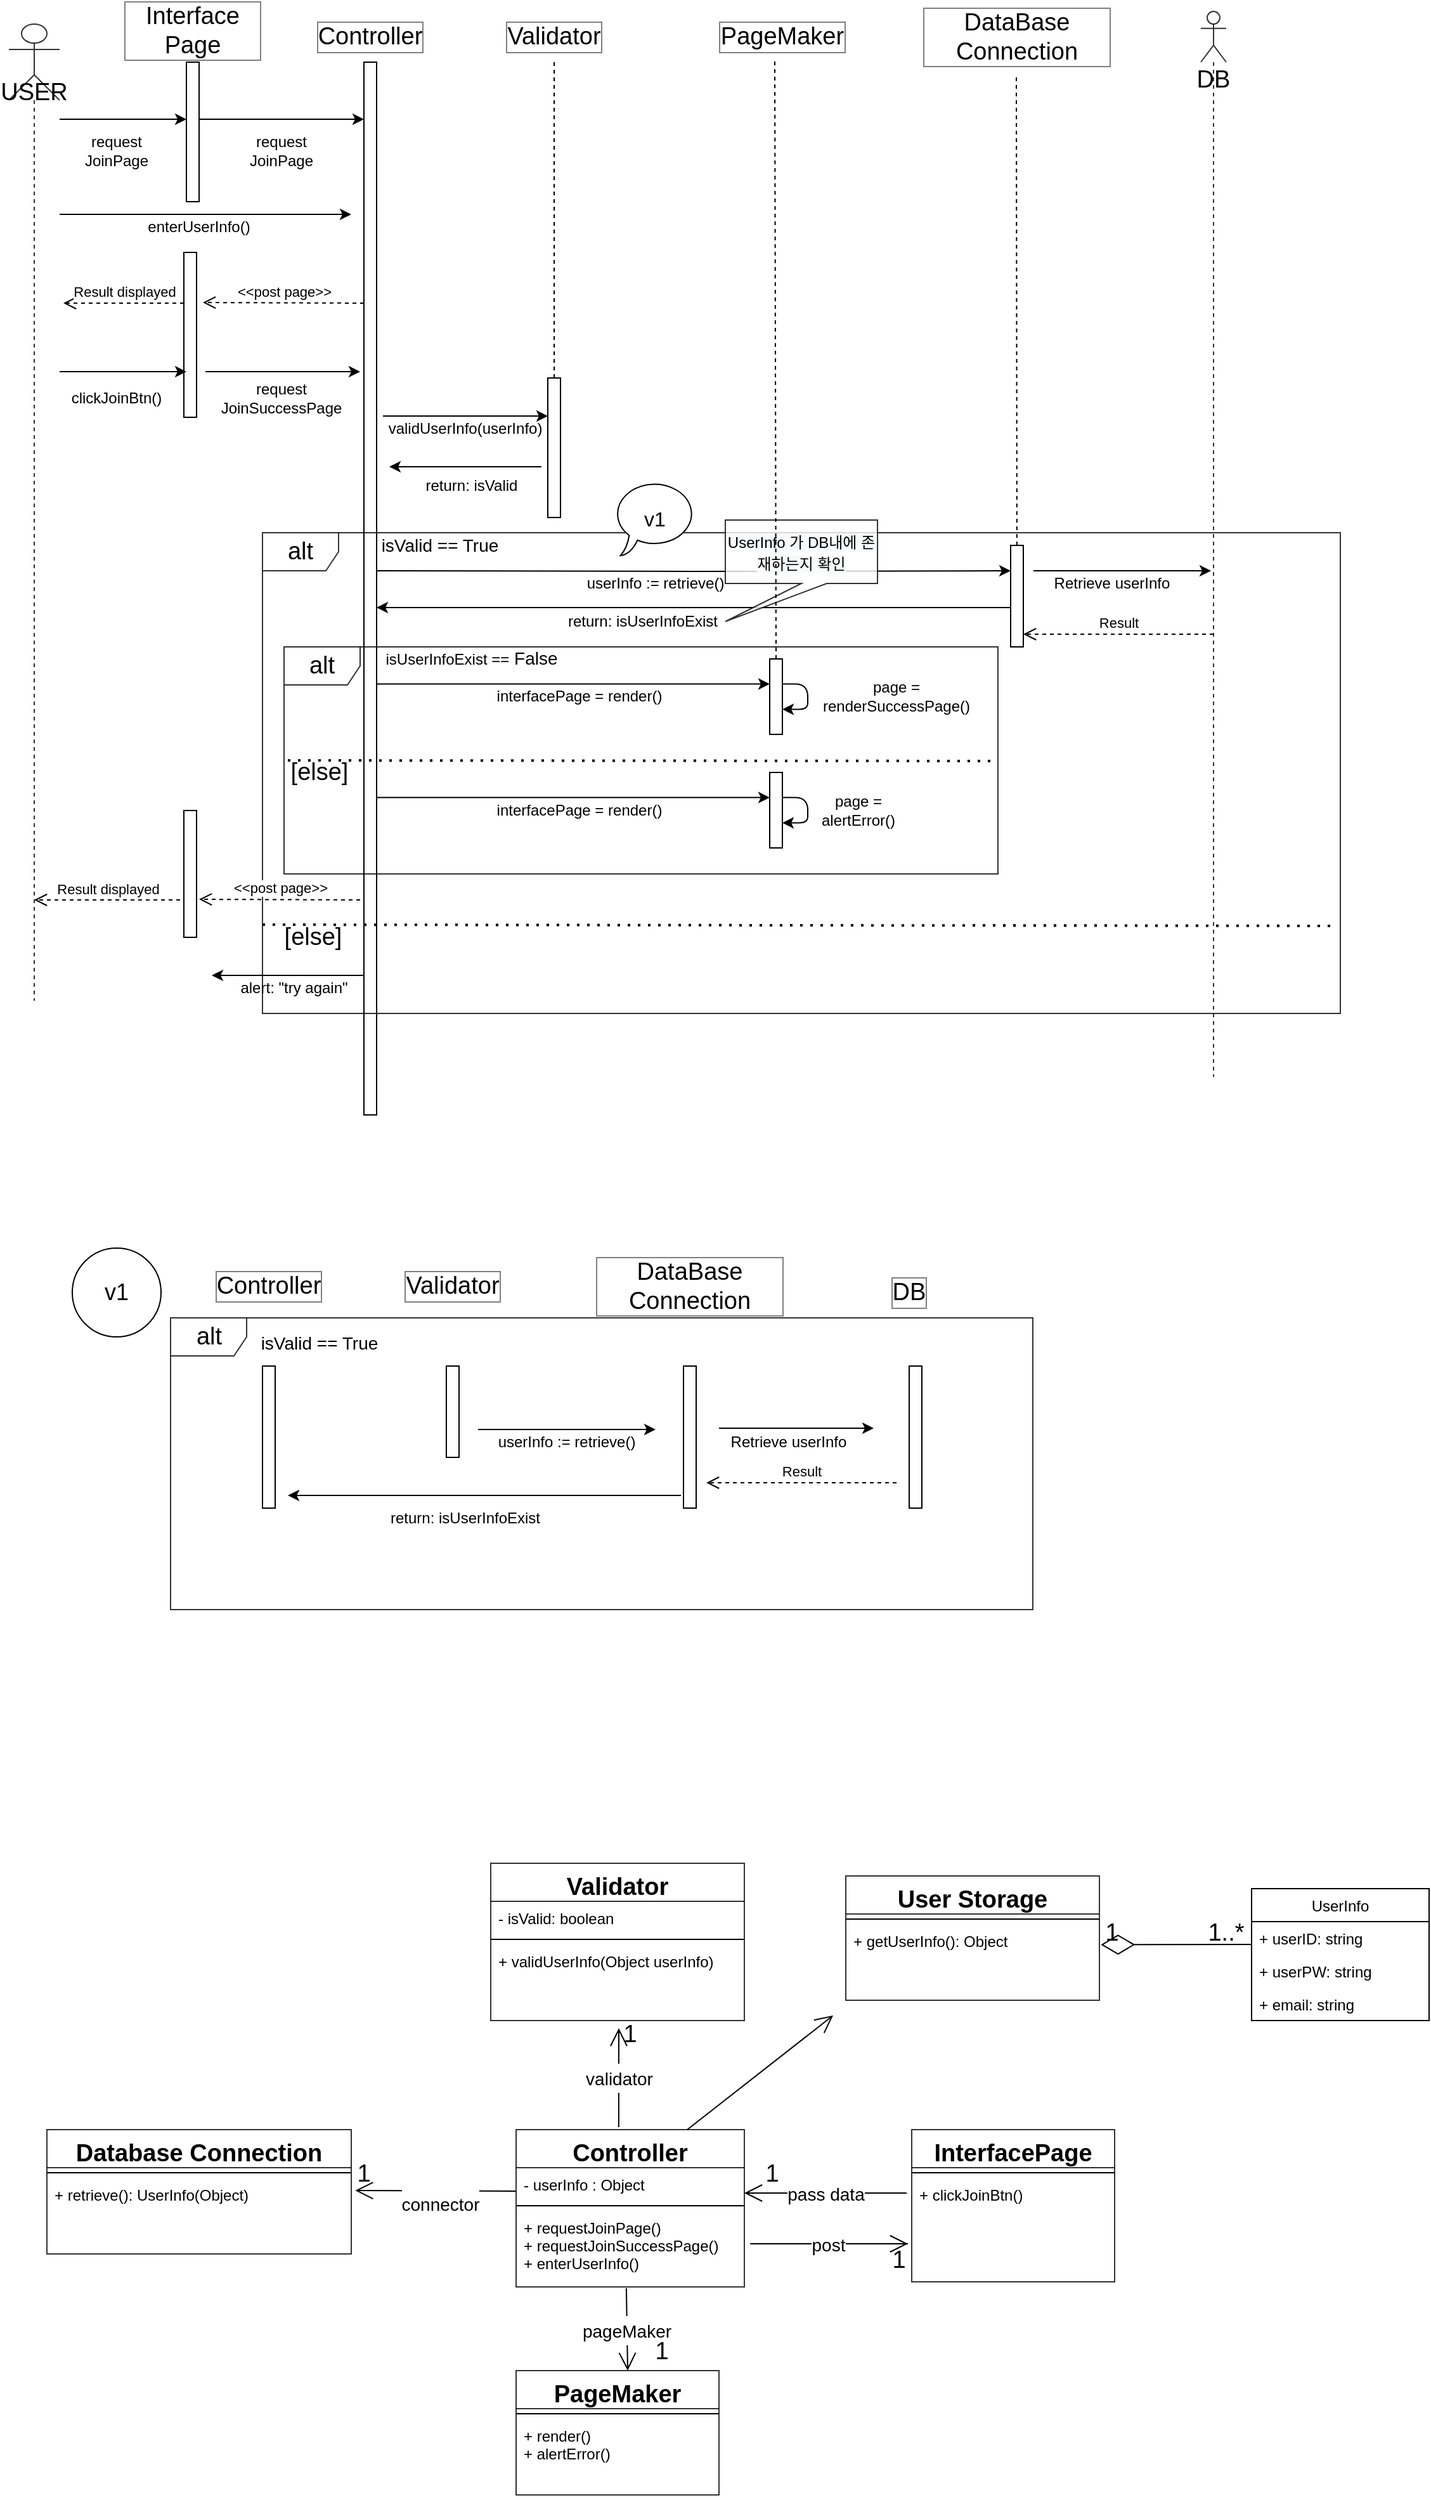 <mxfile version="14.5.10" type="github"><diagram id="iWPFVeb_CXzGx3uGelvi" name="Page-1"><mxGraphModel dx="1580" dy="847" grid="1" gridSize="10" guides="1" tooltips="1" connect="1" arrows="1" fold="1" page="1" pageScale="1" pageWidth="827" pageHeight="1169" math="0" shadow="0"><root><mxCell id="0"/><mxCell id="1" parent="0"/><mxCell id="dKs2saBnuIHzmZo36UOJ-120" value="" style="edgeStyle=orthogonalEdgeStyle;rounded=0;orthogonalLoop=1;jettySize=auto;html=1;" edge="1" parent="1"><mxGeometry relative="1" as="geometry"><mxPoint x="130" y="145" as="sourcePoint"/><mxPoint x="230" y="145" as="targetPoint"/></mxGeometry></mxCell><mxCell id="dKs2saBnuIHzmZo36UOJ-121" value="request JoinPage" style="text;html=1;strokeColor=none;fillColor=none;align=center;verticalAlign=middle;whiteSpace=wrap;rounded=0;" vertex="1" parent="1"><mxGeometry x="140" y="160" width="70" height="20" as="geometry"/></mxCell><mxCell id="dKs2saBnuIHzmZo36UOJ-122" value="" style="rounded=0;whiteSpace=wrap;html=1;" vertex="1" parent="1"><mxGeometry x="230" y="100" width="10" height="110" as="geometry"/></mxCell><mxCell id="dKs2saBnuIHzmZo36UOJ-123" value="Interface Page" style="text;html=1;strokeColor=none;fillColor=none;align=center;verticalAlign=middle;whiteSpace=wrap;rounded=0;opacity=80;labelBorderColor=#808080;fontSize=19;" vertex="1" parent="1"><mxGeometry x="180" y="60" width="110" height="30" as="geometry"/></mxCell><mxCell id="dKs2saBnuIHzmZo36UOJ-124" value="Controller" style="text;html=1;strokeColor=none;fillColor=none;align=center;verticalAlign=middle;whiteSpace=wrap;rounded=0;opacity=80;labelBorderColor=#808080;fontSize=19;" vertex="1" parent="1"><mxGeometry x="315" y="60" width="120" height="40" as="geometry"/></mxCell><mxCell id="dKs2saBnuIHzmZo36UOJ-125" value="Validator" style="text;html=1;strokeColor=none;fillColor=none;align=center;verticalAlign=middle;whiteSpace=wrap;rounded=0;opacity=80;labelBorderColor=#808080;fontSize=19;" vertex="1" parent="1"><mxGeometry x="460" y="60" width="120" height="40" as="geometry"/></mxCell><mxCell id="dKs2saBnuIHzmZo36UOJ-126" value="PageMaker" style="text;html=1;strokeColor=none;fillColor=none;align=center;verticalAlign=middle;whiteSpace=wrap;rounded=0;opacity=80;labelBorderColor=#808080;fontSize=19;" vertex="1" parent="1"><mxGeometry x="640" y="60" width="120" height="40" as="geometry"/></mxCell><mxCell id="dKs2saBnuIHzmZo36UOJ-127" value="DataBase Connection" style="text;html=1;strokeColor=none;fillColor=none;align=center;verticalAlign=middle;whiteSpace=wrap;rounded=0;opacity=80;labelBorderColor=#808080;fontSize=19;" vertex="1" parent="1"><mxGeometry x="810" y="60" width="150" height="40" as="geometry"/></mxCell><mxCell id="dKs2saBnuIHzmZo36UOJ-128" value="" style="edgeStyle=orthogonalEdgeStyle;rounded=0;orthogonalLoop=1;jettySize=auto;html=1;" edge="1" parent="1"><mxGeometry relative="1" as="geometry"><mxPoint x="240" y="145" as="sourcePoint"/><mxPoint x="370" y="145" as="targetPoint"/></mxGeometry></mxCell><mxCell id="dKs2saBnuIHzmZo36UOJ-129" value="request JoinPage" style="text;html=1;strokeColor=none;fillColor=none;align=center;verticalAlign=middle;whiteSpace=wrap;rounded=0;" vertex="1" parent="1"><mxGeometry x="270" y="160" width="70" height="20" as="geometry"/></mxCell><mxCell id="dKs2saBnuIHzmZo36UOJ-130" value="" style="rounded=0;whiteSpace=wrap;html=1;" vertex="1" parent="1"><mxGeometry x="370" y="100" width="10" height="830" as="geometry"/></mxCell><mxCell id="dKs2saBnuIHzmZo36UOJ-131" value="" style="edgeStyle=orthogonalEdgeStyle;rounded=0;orthogonalLoop=1;jettySize=auto;html=1;" edge="1" parent="1"><mxGeometry relative="1" as="geometry"><mxPoint x="130" y="220" as="sourcePoint"/><mxPoint x="360" y="220" as="targetPoint"/></mxGeometry></mxCell><mxCell id="dKs2saBnuIHzmZo36UOJ-132" value="enterUserInfo()" style="text;html=1;strokeColor=none;fillColor=none;align=center;verticalAlign=middle;whiteSpace=wrap;rounded=0;" vertex="1" parent="1"><mxGeometry x="180" y="220" width="120" height="20" as="geometry"/></mxCell><mxCell id="dKs2saBnuIHzmZo36UOJ-133" value="" style="rounded=0;whiteSpace=wrap;html=1;" vertex="1" parent="1"><mxGeometry x="228" y="250" width="10" height="130" as="geometry"/></mxCell><mxCell id="dKs2saBnuIHzmZo36UOJ-134" value="DB" style="shape=umlLifeline;participant=umlActor;perimeter=lifelinePerimeter;whiteSpace=wrap;html=1;container=1;collapsible=0;recursiveResize=0;verticalAlign=top;spacingTop=36;outlineConnect=0;rounded=0;opacity=80;fontSize=19;" vertex="1" parent="1"><mxGeometry x="1030" y="60" width="20" height="840" as="geometry"/></mxCell><mxCell id="dKs2saBnuIHzmZo36UOJ-135" value="&amp;lt;&amp;lt;post page&amp;gt;&amp;gt;" style="html=1;verticalAlign=bottom;endArrow=open;dashed=1;endSize=8;shadow=0;" edge="1" parent="1"><mxGeometry relative="1" as="geometry"><mxPoint x="370" y="290" as="sourcePoint"/><mxPoint x="243" y="289.5" as="targetPoint"/></mxGeometry></mxCell><mxCell id="dKs2saBnuIHzmZo36UOJ-136" value="Result displayed" style="html=1;verticalAlign=bottom;endArrow=open;dashed=1;endSize=8;shadow=0;" edge="1" parent="1"><mxGeometry relative="1" as="geometry"><mxPoint x="228" y="290" as="sourcePoint"/><mxPoint x="133" y="290" as="targetPoint"/></mxGeometry></mxCell><mxCell id="dKs2saBnuIHzmZo36UOJ-137" value="USER" style="shape=umlLifeline;participant=umlActor;perimeter=lifelinePerimeter;whiteSpace=wrap;html=1;container=1;collapsible=0;recursiveResize=0;verticalAlign=top;spacingTop=36;outlineConnect=0;rounded=0;opacity=80;size=60;fontSize=19;" vertex="1" parent="1"><mxGeometry x="90" y="70" width="40" height="770" as="geometry"/></mxCell><mxCell id="dKs2saBnuIHzmZo36UOJ-138" value="" style="rounded=0;whiteSpace=wrap;html=1;" vertex="1" parent="1"><mxGeometry x="515" y="349" width="10" height="110" as="geometry"/></mxCell><mxCell id="dKs2saBnuIHzmZo36UOJ-139" value="" style="edgeStyle=orthogonalEdgeStyle;rounded=0;orthogonalLoop=1;jettySize=auto;html=1;" edge="1" parent="1"><mxGeometry relative="1" as="geometry"><mxPoint x="385" y="379" as="sourcePoint"/><mxPoint x="515" y="379" as="targetPoint"/></mxGeometry></mxCell><mxCell id="dKs2saBnuIHzmZo36UOJ-140" value="validUserInfo(userInfo)" style="text;html=1;strokeColor=none;fillColor=none;align=center;verticalAlign=middle;whiteSpace=wrap;rounded=0;" vertex="1" parent="1"><mxGeometry x="420" y="379" width="60" height="20" as="geometry"/></mxCell><mxCell id="dKs2saBnuIHzmZo36UOJ-141" value="" style="edgeStyle=orthogonalEdgeStyle;rounded=0;orthogonalLoop=1;jettySize=auto;html=1;" edge="1" parent="1"><mxGeometry relative="1" as="geometry"><mxPoint x="510" y="419" as="sourcePoint"/><mxPoint x="390" y="419" as="targetPoint"/></mxGeometry></mxCell><mxCell id="dKs2saBnuIHzmZo36UOJ-142" value="return: isValid" style="text;html=1;strokeColor=none;fillColor=none;align=center;verticalAlign=middle;whiteSpace=wrap;rounded=0;" vertex="1" parent="1"><mxGeometry x="410" y="424" width="90" height="20" as="geometry"/></mxCell><mxCell id="dKs2saBnuIHzmZo36UOJ-143" value="" style="endArrow=none;dashed=1;html=1;entryX=0.5;entryY=1;entryDx=0;entryDy=0;exitX=0.5;exitY=0;exitDx=0;exitDy=0;" edge="1" parent="1" source="dKs2saBnuIHzmZo36UOJ-138" target="dKs2saBnuIHzmZo36UOJ-125"><mxGeometry width="50" height="50" relative="1" as="geometry"><mxPoint x="700" y="400" as="sourcePoint"/><mxPoint x="750" y="350" as="targetPoint"/></mxGeometry></mxCell><mxCell id="dKs2saBnuIHzmZo36UOJ-144" value="alt" style="shape=umlFrame;whiteSpace=wrap;html=1;rounded=0;fontSize=19;opacity=80;" vertex="1" parent="1"><mxGeometry x="290" y="471" width="850" height="379" as="geometry"/></mxCell><mxCell id="dKs2saBnuIHzmZo36UOJ-145" value="" style="edgeStyle=orthogonalEdgeStyle;rounded=0;orthogonalLoop=1;jettySize=auto;html=1;fontSize=14;" edge="1" parent="1"><mxGeometry relative="1" as="geometry"><mxPoint x="880.0" y="530" as="sourcePoint"/><mxPoint x="380" y="530" as="targetPoint"/></mxGeometry></mxCell><mxCell id="dKs2saBnuIHzmZo36UOJ-146" value="" style="rounded=0;whiteSpace=wrap;html=1;" vertex="1" parent="1"><mxGeometry x="880" y="481" width="10" height="80" as="geometry"/></mxCell><mxCell id="dKs2saBnuIHzmZo36UOJ-147" value="" style="edgeStyle=orthogonalEdgeStyle;rounded=0;orthogonalLoop=1;jettySize=auto;html=1;entryX=0;entryY=0.25;entryDx=0;entryDy=0;" edge="1" parent="1" target="dKs2saBnuIHzmZo36UOJ-146"><mxGeometry relative="1" as="geometry"><mxPoint x="380" y="501" as="sourcePoint"/><mxPoint x="510" y="491" as="targetPoint"/></mxGeometry></mxCell><mxCell id="dKs2saBnuIHzmZo36UOJ-148" value="isValid == True" style="text;html=1;strokeColor=none;fillColor=none;align=center;verticalAlign=middle;whiteSpace=wrap;rounded=0;fontSize=14;opacity=80;" vertex="1" parent="1"><mxGeometry x="360" y="481" width="140" as="geometry"/></mxCell><mxCell id="dKs2saBnuIHzmZo36UOJ-149" value="userInfo := retrieve()" style="text;html=1;strokeColor=none;fillColor=none;align=center;verticalAlign=middle;whiteSpace=wrap;rounded=0;" vertex="1" parent="1"><mxGeometry x="540" y="501" width="120" height="20" as="geometry"/></mxCell><mxCell id="dKs2saBnuIHzmZo36UOJ-150" value="return: isUserInfoExist" style="text;html=1;strokeColor=none;fillColor=none;align=center;verticalAlign=middle;whiteSpace=wrap;rounded=0;" vertex="1" parent="1"><mxGeometry x="515" y="531" width="150" height="20" as="geometry"/></mxCell><mxCell id="dKs2saBnuIHzmZo36UOJ-151" value="&#10;&#10;&lt;span style=&quot;color: rgb(0, 0, 0); font-family: helvetica; font-size: 12px; font-style: normal; font-weight: 400; letter-spacing: normal; text-align: center; text-indent: 0px; text-transform: none; word-spacing: 0px; background-color: rgb(248, 249, 250); display: inline; float: none;&quot;&gt;UserInfo 가 DB내에 존재하는지 확인&lt;/span&gt;&#10;&#10;" style="shape=callout;whiteSpace=wrap;html=1;perimeter=calloutPerimeter;rounded=0;fontSize=14;opacity=80;position2=0;" vertex="1" parent="1"><mxGeometry x="655" y="461" width="120" height="80" as="geometry"/></mxCell><mxCell id="dKs2saBnuIHzmZo36UOJ-152" value="" style="endArrow=none;dashed=1;html=1;entryX=0.5;entryY=1;entryDx=0;entryDy=0;" edge="1" parent="1" source="dKs2saBnuIHzmZo36UOJ-146"><mxGeometry width="50" height="50" relative="1" as="geometry"><mxPoint x="884.5" y="290" as="sourcePoint"/><mxPoint x="884.5" y="110" as="targetPoint"/></mxGeometry></mxCell><mxCell id="dKs2saBnuIHzmZo36UOJ-153" value="" style="edgeStyle=orthogonalEdgeStyle;rounded=0;orthogonalLoop=1;jettySize=auto;html=1;" edge="1" parent="1"><mxGeometry relative="1" as="geometry"><mxPoint x="898" y="501" as="sourcePoint"/><mxPoint x="1038" y="501" as="targetPoint"/></mxGeometry></mxCell><mxCell id="dKs2saBnuIHzmZo36UOJ-154" value="Retrieve userInfo" style="text;html=1;strokeColor=none;fillColor=none;align=center;verticalAlign=middle;whiteSpace=wrap;rounded=0;" vertex="1" parent="1"><mxGeometry x="910" y="501" width="100" height="20" as="geometry"/></mxCell><mxCell id="dKs2saBnuIHzmZo36UOJ-155" value="Result" style="html=1;verticalAlign=bottom;endArrow=open;dashed=1;endSize=8;shadow=0;" edge="1" parent="1"><mxGeometry relative="1" as="geometry"><mxPoint x="1040.0" y="551" as="sourcePoint"/><mxPoint x="890.0" y="551" as="targetPoint"/></mxGeometry></mxCell><mxCell id="dKs2saBnuIHzmZo36UOJ-156" value="alt" style="shape=umlFrame;whiteSpace=wrap;html=1;rounded=0;fontSize=19;opacity=80;" vertex="1" parent="1"><mxGeometry x="307" y="561" width="563" height="179" as="geometry"/></mxCell><mxCell id="dKs2saBnuIHzmZo36UOJ-157" value="&lt;span style=&quot;font-size: 12px&quot;&gt;isUserInfoExist ==&lt;/span&gt;&amp;nbsp;False" style="text;html=1;strokeColor=none;fillColor=none;align=center;verticalAlign=middle;whiteSpace=wrap;rounded=0;fontSize=14;opacity=80;" vertex="1" parent="1"><mxGeometry x="375" y="570" width="160" as="geometry"/></mxCell><mxCell id="dKs2saBnuIHzmZo36UOJ-158" value="" style="rounded=0;whiteSpace=wrap;html=1;" vertex="1" parent="1"><mxGeometry x="690" y="570.5" width="10" height="59.5" as="geometry"/></mxCell><mxCell id="dKs2saBnuIHzmZo36UOJ-159" value="" style="endArrow=none;dashed=1;html=1;entryX=0.45;entryY=0.975;entryDx=0;entryDy=0;exitX=0.5;exitY=0;exitDx=0;exitDy=0;entryPerimeter=0;" edge="1" parent="1" source="dKs2saBnuIHzmZo36UOJ-158" target="dKs2saBnuIHzmZo36UOJ-126"><mxGeometry width="50" height="50" relative="1" as="geometry"><mxPoint x="875" y="621.5" as="sourcePoint"/><mxPoint x="695" y="321.5" as="targetPoint"/></mxGeometry></mxCell><mxCell id="dKs2saBnuIHzmZo36UOJ-160" value="" style="edgeStyle=orthogonalEdgeStyle;rounded=0;orthogonalLoop=1;jettySize=auto;html=1;" edge="1" parent="1"><mxGeometry relative="1" as="geometry"><mxPoint x="380" y="590.25" as="sourcePoint"/><mxPoint x="690" y="590.25" as="targetPoint"/><Array as="points"><mxPoint x="620" y="590.25"/><mxPoint x="620" y="590.25"/></Array></mxGeometry></mxCell><mxCell id="dKs2saBnuIHzmZo36UOJ-161" value="interfacePage = render()" style="text;html=1;strokeColor=none;fillColor=none;align=center;verticalAlign=middle;whiteSpace=wrap;rounded=0;" vertex="1" parent="1"><mxGeometry x="470" y="590.25" width="140" height="20" as="geometry"/></mxCell><mxCell id="dKs2saBnuIHzmZo36UOJ-162" value="" style="endArrow=none;dashed=1;html=1;dashPattern=1 3;strokeWidth=2;fontSize=19;" edge="1" parent="1" target="dKs2saBnuIHzmZo36UOJ-156"><mxGeometry width="50" height="50" relative="1" as="geometry"><mxPoint x="310" y="650.5" as="sourcePoint"/><mxPoint x="360" y="600.5" as="targetPoint"/><Array as="points"><mxPoint x="870" y="651"/></Array></mxGeometry></mxCell><mxCell id="dKs2saBnuIHzmZo36UOJ-163" value="" style="rounded=0;whiteSpace=wrap;html=1;" vertex="1" parent="1"><mxGeometry x="690" y="660" width="10" height="59.5" as="geometry"/></mxCell><mxCell id="dKs2saBnuIHzmZo36UOJ-164" value="" style="edgeStyle=orthogonalEdgeStyle;rounded=0;orthogonalLoop=1;jettySize=auto;html=1;" edge="1" parent="1"><mxGeometry relative="1" as="geometry"><mxPoint x="380" y="679.75" as="sourcePoint"/><mxPoint x="690" y="679.75" as="targetPoint"/><Array as="points"><mxPoint x="620" y="679.75"/><mxPoint x="620" y="679.75"/></Array></mxGeometry></mxCell><mxCell id="dKs2saBnuIHzmZo36UOJ-165" value="interfacePage = render()" style="text;html=1;strokeColor=none;fillColor=none;align=center;verticalAlign=middle;whiteSpace=wrap;rounded=0;" vertex="1" parent="1"><mxGeometry x="470" y="679.75" width="140" height="20" as="geometry"/></mxCell><mxCell id="dKs2saBnuIHzmZo36UOJ-166" value="[else]" style="text;html=1;strokeColor=none;fillColor=none;align=center;verticalAlign=middle;whiteSpace=wrap;rounded=0;fontSize=19;opacity=80;" vertex="1" parent="1"><mxGeometry x="315" y="650" width="40" height="20" as="geometry"/></mxCell><mxCell id="dKs2saBnuIHzmZo36UOJ-167" value="" style="endArrow=classic;html=1;fontSize=19;" edge="1" parent="1"><mxGeometry width="50" height="50" relative="1" as="geometry"><mxPoint x="700" y="590.25" as="sourcePoint"/><mxPoint x="700" y="610.25" as="targetPoint"/><Array as="points"><mxPoint x="720" y="590.25"/><mxPoint x="720" y="610.25"/></Array></mxGeometry></mxCell><mxCell id="dKs2saBnuIHzmZo36UOJ-168" value="" style="endArrow=classic;html=1;fontSize=19;" edge="1" parent="1"><mxGeometry width="50" height="50" relative="1" as="geometry"><mxPoint x="700" y="679.75" as="sourcePoint"/><mxPoint x="700" y="699.75" as="targetPoint"/><Array as="points"><mxPoint x="720" y="679.75"/><mxPoint x="720" y="699.75"/></Array></mxGeometry></mxCell><mxCell id="dKs2saBnuIHzmZo36UOJ-169" value="page = renderSuccessPage()" style="text;html=1;strokeColor=none;fillColor=none;align=center;verticalAlign=middle;whiteSpace=wrap;rounded=0;" vertex="1" parent="1"><mxGeometry x="750" y="590.25" width="80" height="20" as="geometry"/></mxCell><mxCell id="dKs2saBnuIHzmZo36UOJ-170" value="page = alertError()" style="text;html=1;strokeColor=none;fillColor=none;align=center;verticalAlign=middle;whiteSpace=wrap;rounded=0;" vertex="1" parent="1"><mxGeometry x="720" y="679.75" width="80" height="20" as="geometry"/></mxCell><mxCell id="dKs2saBnuIHzmZo36UOJ-171" value="" style="edgeStyle=orthogonalEdgeStyle;rounded=0;orthogonalLoop=1;jettySize=auto;html=1;" edge="1" parent="1"><mxGeometry relative="1" as="geometry"><mxPoint x="130" y="344" as="sourcePoint"/><mxPoint x="230" y="344" as="targetPoint"/></mxGeometry></mxCell><mxCell id="dKs2saBnuIHzmZo36UOJ-172" value="clickJoinBtn()" style="text;html=1;strokeColor=none;fillColor=none;align=center;verticalAlign=middle;whiteSpace=wrap;rounded=0;" vertex="1" parent="1"><mxGeometry x="120" y="355" width="110" height="20" as="geometry"/></mxCell><mxCell id="dKs2saBnuIHzmZo36UOJ-173" value="" style="edgeStyle=orthogonalEdgeStyle;rounded=0;orthogonalLoop=1;jettySize=auto;html=1;entryX=-0.3;entryY=0.332;entryDx=0;entryDy=0;entryPerimeter=0;" edge="1" parent="1"><mxGeometry relative="1" as="geometry"><mxPoint x="245" y="344" as="sourcePoint"/><mxPoint x="367" y="344" as="targetPoint"/><Array as="points"><mxPoint x="310" y="344"/><mxPoint x="310" y="344"/></Array></mxGeometry></mxCell><mxCell id="dKs2saBnuIHzmZo36UOJ-174" value="request JoinSuccessPage" style="text;html=1;strokeColor=none;fillColor=none;align=center;verticalAlign=middle;whiteSpace=wrap;rounded=0;" vertex="1" parent="1"><mxGeometry x="260" y="355" width="90" height="20" as="geometry"/></mxCell><mxCell id="dKs2saBnuIHzmZo36UOJ-175" value="" style="endArrow=none;dashed=1;html=1;dashPattern=1 3;strokeWidth=2;fontSize=19;" edge="1" parent="1"><mxGeometry width="50" height="50" relative="1" as="geometry"><mxPoint x="290" y="780" as="sourcePoint"/><mxPoint x="850.0" y="780.5" as="targetPoint"/><Array as="points"><mxPoint x="1140" y="781"/></Array></mxGeometry></mxCell><mxCell id="dKs2saBnuIHzmZo36UOJ-176" value="[else]" style="text;html=1;strokeColor=none;fillColor=none;align=center;verticalAlign=middle;whiteSpace=wrap;rounded=0;fontSize=19;opacity=80;" vertex="1" parent="1"><mxGeometry x="310" y="780" width="40" height="20" as="geometry"/></mxCell><mxCell id="dKs2saBnuIHzmZo36UOJ-177" value="" style="edgeStyle=orthogonalEdgeStyle;rounded=0;orthogonalLoop=1;jettySize=auto;html=1;" edge="1" parent="1"><mxGeometry relative="1" as="geometry"><mxPoint x="370" y="820" as="sourcePoint"/><mxPoint x="250" y="820" as="targetPoint"/></mxGeometry></mxCell><mxCell id="dKs2saBnuIHzmZo36UOJ-178" value="alert: &quot;try again&quot;" style="text;html=1;strokeColor=none;fillColor=none;align=center;verticalAlign=middle;whiteSpace=wrap;rounded=0;" vertex="1" parent="1"><mxGeometry x="270" y="820" width="90" height="20" as="geometry"/></mxCell><mxCell id="dKs2saBnuIHzmZo36UOJ-179" value="" style="rounded=0;whiteSpace=wrap;html=1;" vertex="1" parent="1"><mxGeometry x="228" y="690" width="10" height="100" as="geometry"/></mxCell><mxCell id="dKs2saBnuIHzmZo36UOJ-180" value="&amp;lt;&amp;lt;post page&amp;gt;&amp;gt;" style="html=1;verticalAlign=bottom;endArrow=open;dashed=1;endSize=8;shadow=0;" edge="1" parent="1"><mxGeometry relative="1" as="geometry"><mxPoint x="367" y="760.5" as="sourcePoint"/><mxPoint x="240" y="760" as="targetPoint"/></mxGeometry></mxCell><mxCell id="dKs2saBnuIHzmZo36UOJ-181" value="Result displayed" style="html=1;verticalAlign=bottom;endArrow=open;dashed=1;endSize=8;shadow=0;" edge="1" parent="1" target="dKs2saBnuIHzmZo36UOJ-137"><mxGeometry relative="1" as="geometry"><mxPoint x="225" y="760.5" as="sourcePoint"/><mxPoint x="130" y="760.5" as="targetPoint"/></mxGeometry></mxCell><mxCell id="dKs2saBnuIHzmZo36UOJ-182" value="Controller" style="swimlane;fontStyle=1;align=center;verticalAlign=top;childLayout=stackLayout;horizontal=1;startSize=30;horizontalStack=0;resizeParent=1;resizeParentMax=0;resizeLast=0;collapsible=1;marginBottom=0;rounded=0;fontSize=19;opacity=80;" vertex="1" parent="1"><mxGeometry x="490" y="1730" width="180" height="124" as="geometry"><mxRectangle x="550" y="1200" width="50" height="30" as="alternateBounds"/></mxGeometry></mxCell><mxCell id="dKs2saBnuIHzmZo36UOJ-183" value="- userInfo : Object" style="text;strokeColor=none;fillColor=none;align=left;verticalAlign=top;spacingLeft=4;spacingRight=4;overflow=hidden;rotatable=0;points=[[0,0.5],[1,0.5]];portConstraint=eastwest;" vertex="1" parent="dKs2saBnuIHzmZo36UOJ-182"><mxGeometry y="30" width="180" height="26" as="geometry"/></mxCell><mxCell id="dKs2saBnuIHzmZo36UOJ-184" value="" style="line;strokeWidth=1;fillColor=none;align=left;verticalAlign=middle;spacingTop=-1;spacingLeft=3;spacingRight=3;rotatable=0;labelPosition=right;points=[];portConstraint=eastwest;" vertex="1" parent="dKs2saBnuIHzmZo36UOJ-182"><mxGeometry y="56" width="180" height="8" as="geometry"/></mxCell><mxCell id="dKs2saBnuIHzmZo36UOJ-185" value="+ requestJoinPage()&#10;+ requestJoinSuccessPage()&#10;+ enterUserInfo()" style="text;strokeColor=none;fillColor=none;align=left;verticalAlign=top;spacingLeft=4;spacingRight=4;overflow=hidden;rotatable=0;points=[[0,0.5],[1,0.5]];portConstraint=eastwest;" vertex="1" parent="dKs2saBnuIHzmZo36UOJ-182"><mxGeometry y="64" width="180" height="60" as="geometry"/></mxCell><mxCell id="dKs2saBnuIHzmZo36UOJ-186" value="InterfacePage" style="swimlane;fontStyle=1;align=center;verticalAlign=top;childLayout=stackLayout;horizontal=1;startSize=30;horizontalStack=0;resizeParent=1;resizeParentMax=0;resizeLast=0;collapsible=1;marginBottom=0;rounded=0;fontSize=19;opacity=80;" vertex="1" parent="1"><mxGeometry x="802" y="1730" width="160" height="120" as="geometry"><mxRectangle x="550" y="1200" width="50" height="30" as="alternateBounds"/></mxGeometry></mxCell><mxCell id="dKs2saBnuIHzmZo36UOJ-187" value="&lt;font style=&quot;font-size: 14px&quot;&gt;pass data&lt;/font&gt;" style="endArrow=open;endFill=1;endSize=12;html=1;fontSize=19;exitX=0.444;exitY=-0.016;exitDx=0;exitDy=0;exitPerimeter=0;entryX=1;entryY=0.769;entryDx=0;entryDy=0;entryPerimeter=0;" edge="1" parent="dKs2saBnuIHzmZo36UOJ-186" target="dKs2saBnuIHzmZo36UOJ-183"><mxGeometry width="160" relative="1" as="geometry"><mxPoint x="-3.96" y="49.996" as="sourcePoint"/><mxPoint x="-4" y="-30" as="targetPoint"/></mxGeometry></mxCell><mxCell id="dKs2saBnuIHzmZo36UOJ-188" value="" style="line;strokeWidth=1;fillColor=none;align=left;verticalAlign=middle;spacingTop=-1;spacingLeft=3;spacingRight=3;rotatable=0;labelPosition=right;points=[];portConstraint=eastwest;" vertex="1" parent="dKs2saBnuIHzmZo36UOJ-186"><mxGeometry y="30" width="160" height="8" as="geometry"/></mxCell><mxCell id="dKs2saBnuIHzmZo36UOJ-189" value="+ clickJoinBtn()" style="text;strokeColor=none;fillColor=none;align=left;verticalAlign=top;spacingLeft=4;spacingRight=4;overflow=hidden;rotatable=0;points=[[0,0.5],[1,0.5]];portConstraint=eastwest;" vertex="1" parent="dKs2saBnuIHzmZo36UOJ-186"><mxGeometry y="38" width="160" height="82" as="geometry"/></mxCell><mxCell id="dKs2saBnuIHzmZo36UOJ-190" value="PageMaker" style="swimlane;fontStyle=1;align=center;verticalAlign=top;childLayout=stackLayout;horizontal=1;startSize=30;horizontalStack=0;resizeParent=1;resizeParentMax=0;resizeLast=0;collapsible=1;marginBottom=0;rounded=0;fontSize=19;opacity=80;" vertex="1" parent="1"><mxGeometry x="490" y="1920" width="160" height="98" as="geometry"><mxRectangle x="550" y="1200" width="50" height="30" as="alternateBounds"/></mxGeometry></mxCell><mxCell id="dKs2saBnuIHzmZo36UOJ-191" value="" style="line;strokeWidth=1;fillColor=none;align=left;verticalAlign=middle;spacingTop=-1;spacingLeft=3;spacingRight=3;rotatable=0;labelPosition=right;points=[];portConstraint=eastwest;" vertex="1" parent="dKs2saBnuIHzmZo36UOJ-190"><mxGeometry y="30" width="160" height="8" as="geometry"/></mxCell><mxCell id="dKs2saBnuIHzmZo36UOJ-192" value="+ render()&#10;+ alertError()" style="text;strokeColor=none;fillColor=none;align=left;verticalAlign=top;spacingLeft=4;spacingRight=4;overflow=hidden;rotatable=0;points=[[0,0.5],[1,0.5]];portConstraint=eastwest;" vertex="1" parent="dKs2saBnuIHzmZo36UOJ-190"><mxGeometry y="38" width="160" height="60" as="geometry"/></mxCell><mxCell id="dKs2saBnuIHzmZo36UOJ-193" value="Validator" style="swimlane;fontStyle=1;align=center;verticalAlign=top;childLayout=stackLayout;horizontal=1;startSize=30;horizontalStack=0;resizeParent=1;resizeParentMax=0;resizeLast=0;collapsible=1;marginBottom=0;rounded=0;fontSize=19;opacity=80;" vertex="1" parent="1"><mxGeometry x="470" y="1520" width="200" height="124" as="geometry"><mxRectangle x="550" y="1200" width="50" height="30" as="alternateBounds"/></mxGeometry></mxCell><mxCell id="dKs2saBnuIHzmZo36UOJ-194" value="- isValid: boolean" style="text;strokeColor=none;fillColor=none;align=left;verticalAlign=top;spacingLeft=4;spacingRight=4;overflow=hidden;rotatable=0;points=[[0,0.5],[1,0.5]];portConstraint=eastwest;" vertex="1" parent="dKs2saBnuIHzmZo36UOJ-193"><mxGeometry y="30" width="200" height="26" as="geometry"/></mxCell><mxCell id="dKs2saBnuIHzmZo36UOJ-195" value="" style="line;strokeWidth=1;fillColor=none;align=left;verticalAlign=middle;spacingTop=-1;spacingLeft=3;spacingRight=3;rotatable=0;labelPosition=right;points=[];portConstraint=eastwest;" vertex="1" parent="dKs2saBnuIHzmZo36UOJ-193"><mxGeometry y="56" width="200" height="8" as="geometry"/></mxCell><mxCell id="dKs2saBnuIHzmZo36UOJ-196" value="+ validUserInfo(Object userInfo)" style="text;strokeColor=none;fillColor=none;align=left;verticalAlign=top;spacingLeft=4;spacingRight=4;overflow=hidden;rotatable=0;points=[[0,0.5],[1,0.5]];portConstraint=eastwest;" vertex="1" parent="dKs2saBnuIHzmZo36UOJ-193"><mxGeometry y="64" width="200" height="60" as="geometry"/></mxCell><mxCell id="dKs2saBnuIHzmZo36UOJ-197" value="Database Connection" style="swimlane;fontStyle=1;align=center;verticalAlign=top;childLayout=stackLayout;horizontal=1;startSize=30;horizontalStack=0;resizeParent=1;resizeParentMax=0;resizeLast=0;collapsible=1;marginBottom=0;rounded=0;fontSize=19;opacity=80;" vertex="1" parent="1"><mxGeometry x="120" y="1730" width="240" height="98" as="geometry"><mxRectangle x="550" y="1200" width="50" height="30" as="alternateBounds"/></mxGeometry></mxCell><mxCell id="dKs2saBnuIHzmZo36UOJ-198" value="" style="line;strokeWidth=1;fillColor=none;align=left;verticalAlign=middle;spacingTop=-1;spacingLeft=3;spacingRight=3;rotatable=0;labelPosition=right;points=[];portConstraint=eastwest;" vertex="1" parent="dKs2saBnuIHzmZo36UOJ-197"><mxGeometry y="30" width="240" height="8" as="geometry"/></mxCell><mxCell id="dKs2saBnuIHzmZo36UOJ-199" value="+ retrieve(): UserInfo(Object)" style="text;strokeColor=none;fillColor=none;align=left;verticalAlign=top;spacingLeft=4;spacingRight=4;overflow=hidden;rotatable=0;points=[[0,0.5],[1,0.5]];portConstraint=eastwest;" vertex="1" parent="dKs2saBnuIHzmZo36UOJ-197"><mxGeometry y="38" width="240" height="60" as="geometry"/></mxCell><mxCell id="dKs2saBnuIHzmZo36UOJ-200" value="&lt;font style=&quot;font-size: 14px&quot;&gt;validator&lt;/font&gt;" style="endArrow=open;endFill=1;endSize=12;html=1;fontSize=19;exitX=0.444;exitY=-0.016;exitDx=0;exitDy=0;exitPerimeter=0;entryX=0;entryY=0;entryDx=0;entryDy=0;" edge="1" parent="1"><mxGeometry width="160" relative="1" as="geometry"><mxPoint x="570.92" y="1728.016" as="sourcePoint"/><mxPoint x="571" y="1650" as="targetPoint"/></mxGeometry></mxCell><mxCell id="dKs2saBnuIHzmZo36UOJ-201" value="1" style="text;html=1;strokeColor=none;fillColor=none;align=center;verticalAlign=middle;whiteSpace=wrap;rounded=0;fontSize=19;opacity=80;" vertex="1" parent="1"><mxGeometry x="570" y="1650" width="20" height="10" as="geometry"/></mxCell><mxCell id="dKs2saBnuIHzmZo36UOJ-202" value="1" style="text;html=1;strokeColor=none;fillColor=none;align=center;verticalAlign=middle;whiteSpace=wrap;rounded=0;fontSize=19;opacity=80;" vertex="1" parent="1"><mxGeometry x="682" y="1760" width="20" height="10" as="geometry"/></mxCell><mxCell id="dKs2saBnuIHzmZo36UOJ-203" value="&lt;font style=&quot;font-size: 14px&quot;&gt;connector&lt;/font&gt;" style="endArrow=open;endFill=1;endSize=12;html=1;fontSize=19;exitX=0.444;exitY=-0.016;exitDx=0;exitDy=0;exitPerimeter=0;entryX=1.013;entryY=0.167;entryDx=0;entryDy=0;entryPerimeter=0;" edge="1" parent="1" target="dKs2saBnuIHzmZo36UOJ-199"><mxGeometry x="-0.052" y="10" width="160" relative="1" as="geometry"><mxPoint x="490" y="1778.506" as="sourcePoint"/><mxPoint x="373.96" y="1778.504" as="targetPoint"/><mxPoint as="offset"/></mxGeometry></mxCell><mxCell id="dKs2saBnuIHzmZo36UOJ-204" value="1" style="text;html=1;strokeColor=none;fillColor=none;align=center;verticalAlign=middle;whiteSpace=wrap;rounded=0;fontSize=19;opacity=80;" vertex="1" parent="1"><mxGeometry x="360" y="1760" width="20" height="10" as="geometry"/></mxCell><mxCell id="dKs2saBnuIHzmZo36UOJ-205" value="1" style="text;html=1;strokeColor=none;fillColor=none;align=center;verticalAlign=middle;whiteSpace=wrap;rounded=0;fontSize=19;opacity=80;" vertex="1" parent="1"><mxGeometry x="782" y="1828" width="20" height="10" as="geometry"/></mxCell><mxCell id="dKs2saBnuIHzmZo36UOJ-206" value="&lt;font style=&quot;font-size: 14px&quot;&gt;post&lt;/font&gt;" style="endArrow=open;endFill=1;endSize=12;html=1;fontSize=19;exitX=0.444;exitY=-0.016;exitDx=0;exitDy=0;exitPerimeter=0;" edge="1" parent="1"><mxGeometry x="0.513" width="160" relative="1" as="geometry"><mxPoint x="799.04" y="1820.006" as="sourcePoint"/><mxPoint x="799" y="1820" as="targetPoint"/><Array as="points"><mxPoint x="670" y="1820"/></Array><mxPoint as="offset"/></mxGeometry></mxCell><mxCell id="dKs2saBnuIHzmZo36UOJ-207" value="&lt;font style=&quot;font-size: 14px&quot;&gt;pageMaker&lt;/font&gt;" style="endArrow=open;endFill=1;endSize=12;html=1;fontSize=19;exitX=0.483;exitY=1.017;exitDx=0;exitDy=0;exitPerimeter=0;entryX=0.55;entryY=0;entryDx=0;entryDy=0;entryPerimeter=0;" edge="1" parent="1" source="dKs2saBnuIHzmZo36UOJ-185" target="dKs2saBnuIHzmZo36UOJ-190"><mxGeometry width="160" relative="1" as="geometry"><mxPoint x="730.92" y="1948.016" as="sourcePoint"/><mxPoint x="731" y="1870" as="targetPoint"/></mxGeometry></mxCell><mxCell id="dKs2saBnuIHzmZo36UOJ-208" value="1" style="text;html=1;strokeColor=none;fillColor=none;align=center;verticalAlign=middle;whiteSpace=wrap;rounded=0;fontSize=19;opacity=80;" vertex="1" parent="1"><mxGeometry x="585" y="1900" width="40" height="10" as="geometry"/></mxCell><mxCell id="dKs2saBnuIHzmZo36UOJ-209" value="&lt;font style=&quot;font-size: 16px&quot;&gt;v1&lt;/font&gt;" style="whiteSpace=wrap;html=1;shape=mxgraph.basic.oval_callout" vertex="1" parent="1"><mxGeometry x="567" y="430" width="65" height="59" as="geometry"/></mxCell><mxCell id="dKs2saBnuIHzmZo36UOJ-210" value="&lt;font style=&quot;font-size: 18px&quot;&gt;v1&lt;/font&gt;" style="ellipse;whiteSpace=wrap;html=1;aspect=fixed;" vertex="1" parent="1"><mxGeometry x="140" y="1035" width="70" height="70" as="geometry"/></mxCell><mxCell id="dKs2saBnuIHzmZo36UOJ-211" value="Controller" style="text;html=1;strokeColor=none;fillColor=none;align=center;verticalAlign=middle;whiteSpace=wrap;rounded=0;opacity=80;labelBorderColor=#808080;fontSize=19;" vertex="1" parent="1"><mxGeometry x="235" y="1045" width="120" height="40" as="geometry"/></mxCell><mxCell id="dKs2saBnuIHzmZo36UOJ-212" value="Validator" style="text;html=1;strokeColor=none;fillColor=none;align=center;verticalAlign=middle;whiteSpace=wrap;rounded=0;opacity=80;labelBorderColor=#808080;fontSize=19;" vertex="1" parent="1"><mxGeometry x="380" y="1045" width="120" height="40" as="geometry"/></mxCell><mxCell id="dKs2saBnuIHzmZo36UOJ-213" value="DataBase Connection" style="text;html=1;strokeColor=none;fillColor=none;align=center;verticalAlign=middle;whiteSpace=wrap;rounded=0;opacity=80;labelBorderColor=#808080;fontSize=19;" vertex="1" parent="1"><mxGeometry x="552" y="1045" width="150" height="40" as="geometry"/></mxCell><mxCell id="dKs2saBnuIHzmZo36UOJ-214" value="" style="rounded=0;whiteSpace=wrap;html=1;" vertex="1" parent="1"><mxGeometry x="290" y="1128" width="10" height="112" as="geometry"/></mxCell><mxCell id="dKs2saBnuIHzmZo36UOJ-215" value="" style="rounded=0;whiteSpace=wrap;html=1;" vertex="1" parent="1"><mxGeometry x="435" y="1128" width="10" height="72" as="geometry"/></mxCell><mxCell id="dKs2saBnuIHzmZo36UOJ-216" value="" style="rounded=0;whiteSpace=wrap;html=1;" vertex="1" parent="1"><mxGeometry x="622" y="1128" width="10" height="112" as="geometry"/></mxCell><mxCell id="dKs2saBnuIHzmZo36UOJ-217" value="" style="edgeStyle=orthogonalEdgeStyle;rounded=0;orthogonalLoop=1;jettySize=auto;html=1;" edge="1" parent="1"><mxGeometry relative="1" as="geometry"><mxPoint x="460" y="1178" as="sourcePoint"/><mxPoint x="600" y="1178" as="targetPoint"/></mxGeometry></mxCell><mxCell id="dKs2saBnuIHzmZo36UOJ-218" value="userInfo := retrieve()" style="text;html=1;strokeColor=none;fillColor=none;align=center;verticalAlign=middle;whiteSpace=wrap;rounded=0;" vertex="1" parent="1"><mxGeometry x="470" y="1178" width="120" height="20" as="geometry"/></mxCell><mxCell id="dKs2saBnuIHzmZo36UOJ-219" value="DB" style="text;html=1;strokeColor=none;fillColor=none;align=center;verticalAlign=middle;whiteSpace=wrap;rounded=0;opacity=80;labelBorderColor=#808080;fontSize=19;" vertex="1" parent="1"><mxGeometry x="740" y="1050" width="120" height="40" as="geometry"/></mxCell><mxCell id="dKs2saBnuIHzmZo36UOJ-220" value="" style="rounded=0;whiteSpace=wrap;html=1;" vertex="1" parent="1"><mxGeometry x="800" y="1128" width="10" height="112" as="geometry"/></mxCell><mxCell id="dKs2saBnuIHzmZo36UOJ-221" value="Retrieve userInfo" style="text;html=1;strokeColor=none;fillColor=none;align=center;verticalAlign=middle;whiteSpace=wrap;rounded=0;" vertex="1" parent="1"><mxGeometry x="655" y="1178" width="100" height="20" as="geometry"/></mxCell><mxCell id="dKs2saBnuIHzmZo36UOJ-222" value="" style="edgeStyle=orthogonalEdgeStyle;rounded=0;orthogonalLoop=1;jettySize=auto;html=1;entryX=-0.3;entryY=0.332;entryDx=0;entryDy=0;entryPerimeter=0;" edge="1" parent="1"><mxGeometry relative="1" as="geometry"><mxPoint x="650" y="1177" as="sourcePoint"/><mxPoint x="772" y="1177" as="targetPoint"/><Array as="points"><mxPoint x="715" y="1177"/><mxPoint x="715" y="1177"/></Array></mxGeometry></mxCell><mxCell id="dKs2saBnuIHzmZo36UOJ-223" value="isValid == True" style="text;html=1;strokeColor=none;fillColor=none;align=center;verticalAlign=middle;whiteSpace=wrap;rounded=0;fontSize=14;opacity=80;" vertex="1" parent="1"><mxGeometry x="265" y="1110" width="140" as="geometry"/></mxCell><mxCell id="dKs2saBnuIHzmZo36UOJ-224" value="Result" style="html=1;verticalAlign=bottom;endArrow=open;dashed=1;endSize=8;shadow=0;" edge="1" parent="1"><mxGeometry relative="1" as="geometry"><mxPoint x="790.0" y="1220" as="sourcePoint"/><mxPoint x="640" y="1220" as="targetPoint"/></mxGeometry></mxCell><mxCell id="dKs2saBnuIHzmZo36UOJ-225" value="return: isUserInfoExist" style="text;html=1;strokeColor=none;fillColor=none;align=center;verticalAlign=middle;whiteSpace=wrap;rounded=0;" vertex="1" parent="1"><mxGeometry x="375" y="1238" width="150" height="20" as="geometry"/></mxCell><mxCell id="dKs2saBnuIHzmZo36UOJ-226" value="" style="edgeStyle=orthogonalEdgeStyle;rounded=0;orthogonalLoop=1;jettySize=auto;html=1;" edge="1" parent="1"><mxGeometry relative="1" as="geometry"><mxPoint x="620" y="1230" as="sourcePoint"/><mxPoint x="310" y="1230" as="targetPoint"/></mxGeometry></mxCell><mxCell id="dKs2saBnuIHzmZo36UOJ-227" value="alt" style="shape=umlFrame;whiteSpace=wrap;html=1;rounded=0;fontSize=19;opacity=80;" vertex="1" parent="1"><mxGeometry x="217.5" y="1090" width="680" height="230" as="geometry"/></mxCell><mxCell id="dKs2saBnuIHzmZo36UOJ-228" value="" style="endArrow=open;endFill=1;endSize=12;html=1;exitX=0.75;exitY=0;exitDx=0;exitDy=0;" edge="1" parent="1" source="dKs2saBnuIHzmZo36UOJ-182"><mxGeometry width="160" relative="1" as="geometry"><mxPoint x="665" y="1680" as="sourcePoint"/><mxPoint x="740" y="1640" as="targetPoint"/></mxGeometry></mxCell><mxCell id="dKs2saBnuIHzmZo36UOJ-229" value="User Storage" style="swimlane;fontStyle=1;align=center;verticalAlign=top;childLayout=stackLayout;horizontal=1;startSize=30;horizontalStack=0;resizeParent=1;resizeParentMax=0;resizeLast=0;collapsible=1;marginBottom=0;rounded=0;fontSize=19;opacity=80;" vertex="1" parent="1"><mxGeometry x="750" y="1530" width="200" height="98" as="geometry"><mxRectangle x="550" y="1200" width="50" height="30" as="alternateBounds"/></mxGeometry></mxCell><mxCell id="dKs2saBnuIHzmZo36UOJ-230" value="" style="line;strokeWidth=1;fillColor=none;align=left;verticalAlign=middle;spacingTop=-1;spacingLeft=3;spacingRight=3;rotatable=0;labelPosition=right;points=[];portConstraint=eastwest;" vertex="1" parent="dKs2saBnuIHzmZo36UOJ-229"><mxGeometry y="30" width="200" height="8" as="geometry"/></mxCell><mxCell id="dKs2saBnuIHzmZo36UOJ-231" value="+ getUserInfo(): Object" style="text;strokeColor=none;fillColor=none;align=left;verticalAlign=top;spacingLeft=4;spacingRight=4;overflow=hidden;rotatable=0;points=[[0,0.5],[1,0.5]];portConstraint=eastwest;" vertex="1" parent="dKs2saBnuIHzmZo36UOJ-229"><mxGeometry y="38" width="200" height="60" as="geometry"/></mxCell><mxCell id="dKs2saBnuIHzmZo36UOJ-232" value="" style="endArrow=diamondThin;endFill=0;endSize=24;html=1;entryX=1.006;entryY=0.27;entryDx=0;entryDy=0;entryPerimeter=0;" edge="1" parent="1" target="dKs2saBnuIHzmZo36UOJ-231"><mxGeometry width="160" relative="1" as="geometry"><mxPoint x="1070.0" y="1584" as="sourcePoint"/><mxPoint x="1140" y="1578.5" as="targetPoint"/></mxGeometry></mxCell><mxCell id="dKs2saBnuIHzmZo36UOJ-233" value="1" style="text;html=1;strokeColor=none;fillColor=none;align=center;verticalAlign=middle;whiteSpace=wrap;rounded=0;fontSize=19;opacity=80;" vertex="1" parent="1"><mxGeometry x="950" y="1570" width="20" height="10" as="geometry"/></mxCell><mxCell id="dKs2saBnuIHzmZo36UOJ-234" value="1..*" style="text;html=1;strokeColor=none;fillColor=none;align=center;verticalAlign=middle;whiteSpace=wrap;rounded=0;fontSize=19;opacity=80;" vertex="1" parent="1"><mxGeometry x="1040" y="1570" width="20" height="10" as="geometry"/></mxCell><mxCell id="dKs2saBnuIHzmZo36UOJ-235" value="UserInfo" style="swimlane;fontStyle=0;childLayout=stackLayout;horizontal=1;startSize=26;fillColor=none;horizontalStack=0;resizeParent=1;resizeParentMax=0;resizeLast=0;collapsible=1;marginBottom=0;" vertex="1" parent="1"><mxGeometry x="1070" y="1540" width="140" height="104" as="geometry"/></mxCell><mxCell id="dKs2saBnuIHzmZo36UOJ-236" value="+ userID: string" style="text;strokeColor=none;fillColor=none;align=left;verticalAlign=top;spacingLeft=4;spacingRight=4;overflow=hidden;rotatable=0;points=[[0,0.5],[1,0.5]];portConstraint=eastwest;" vertex="1" parent="dKs2saBnuIHzmZo36UOJ-235"><mxGeometry y="26" width="140" height="26" as="geometry"/></mxCell><mxCell id="dKs2saBnuIHzmZo36UOJ-237" value="+ userPW: string" style="text;strokeColor=none;fillColor=none;align=left;verticalAlign=top;spacingLeft=4;spacingRight=4;overflow=hidden;rotatable=0;points=[[0,0.5],[1,0.5]];portConstraint=eastwest;" vertex="1" parent="dKs2saBnuIHzmZo36UOJ-235"><mxGeometry y="52" width="140" height="26" as="geometry"/></mxCell><mxCell id="dKs2saBnuIHzmZo36UOJ-238" value="+ email: string&#10;" style="text;strokeColor=none;fillColor=none;align=left;verticalAlign=top;spacingLeft=4;spacingRight=4;overflow=hidden;rotatable=0;points=[[0,0.5],[1,0.5]];portConstraint=eastwest;" vertex="1" parent="dKs2saBnuIHzmZo36UOJ-235"><mxGeometry y="78" width="140" height="26" as="geometry"/></mxCell></root></mxGraphModel></diagram></mxfile>